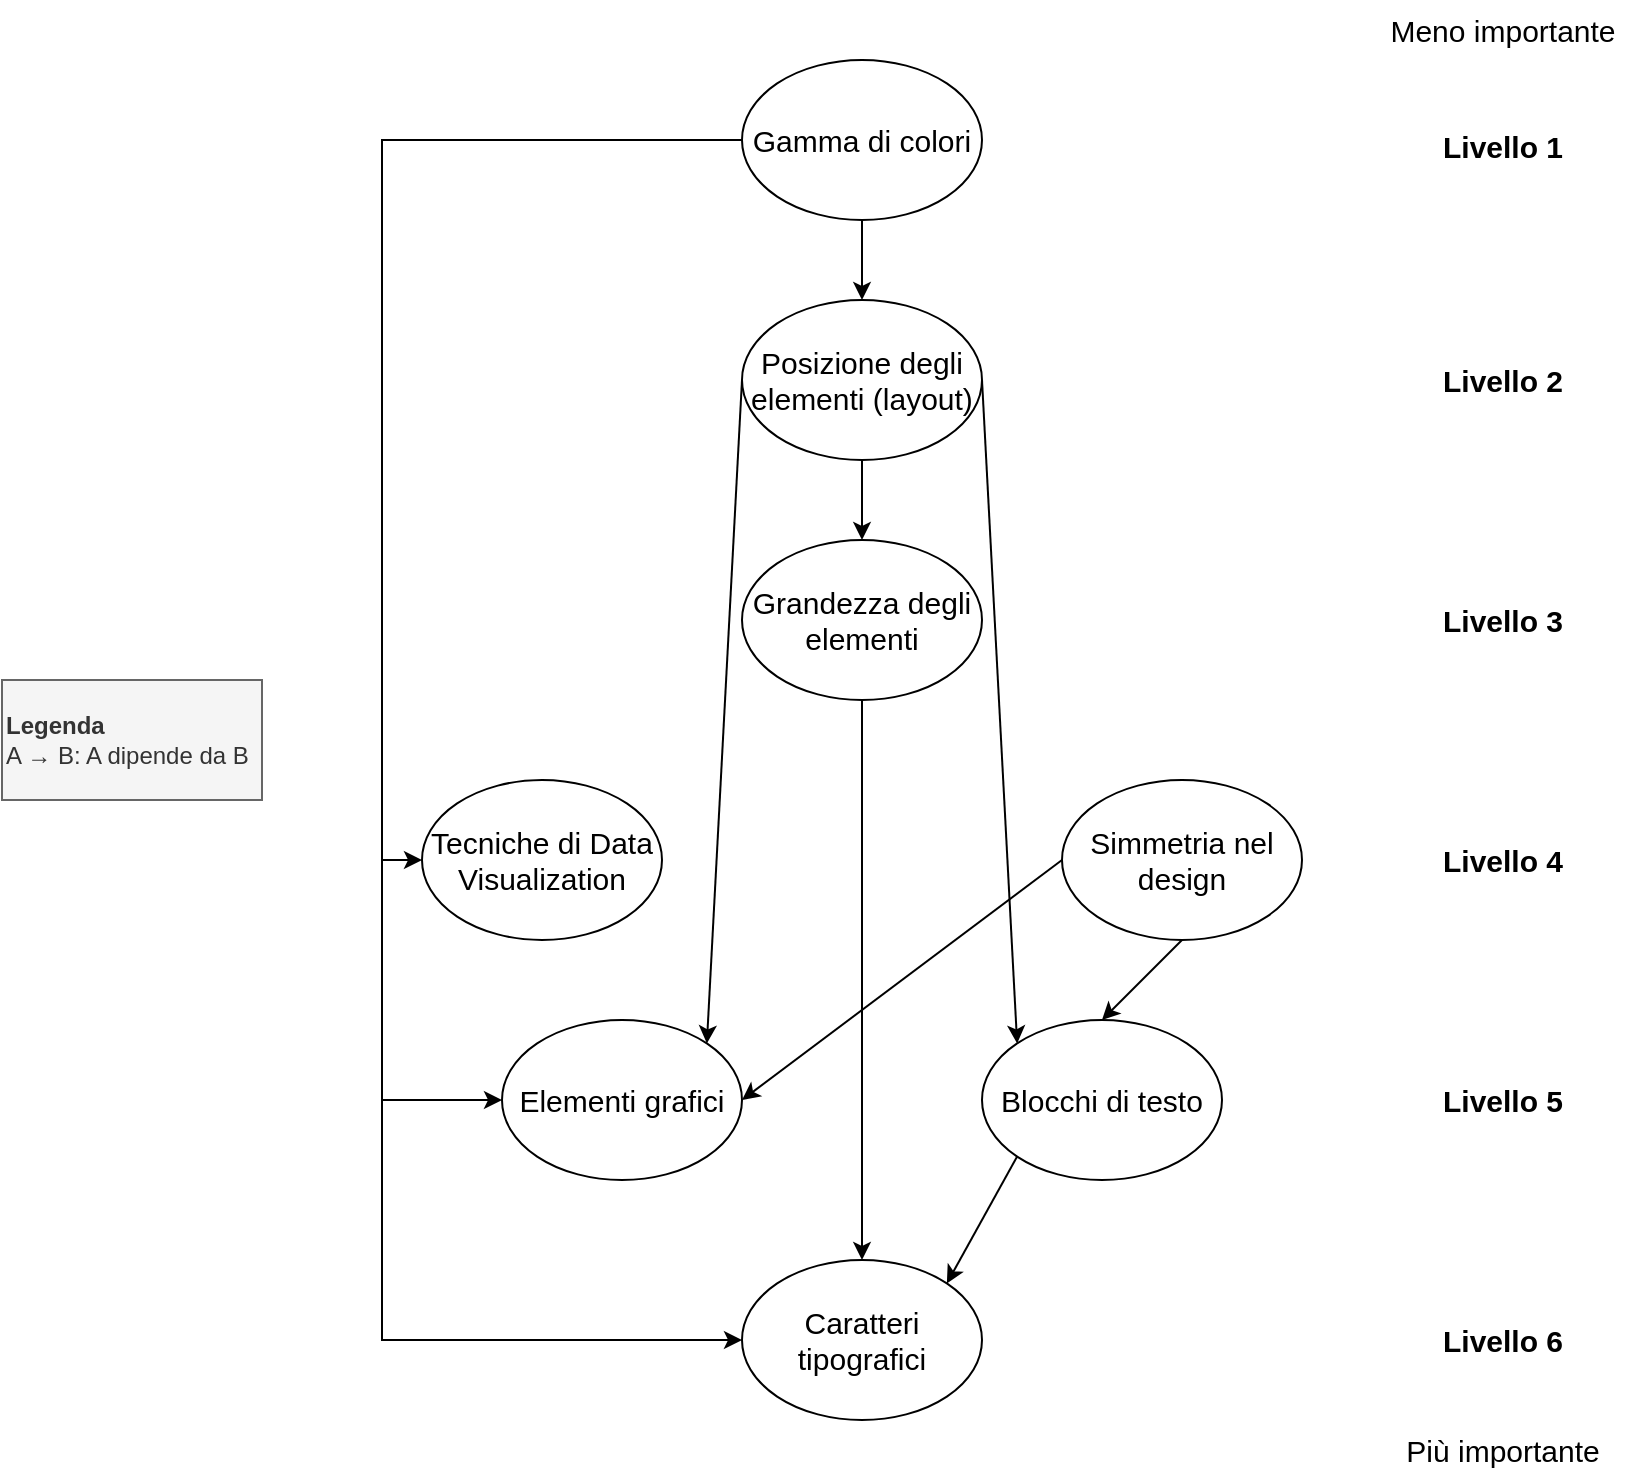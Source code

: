 <mxfile version="24.7.6">
  <diagram name="Page-1" id="NWfVcEyX7WPIl7G1nO2M">
    <mxGraphModel dx="2260" dy="589" grid="1" gridSize="10" guides="1" tooltips="1" connect="1" arrows="1" fold="1" page="1" pageScale="1" pageWidth="827" pageHeight="1169" math="0" shadow="0">
      <root>
        <mxCell id="0" />
        <mxCell id="1" parent="0" />
        <mxCell id="8taAzl_GxbEp-pjDoAud-1" value="&lt;div style=&quot;font-size: 13px;&quot;&gt;&lt;font style=&quot;font-size: 15px;&quot;&gt;Tecniche di Data Visualization&lt;br&gt;&lt;/font&gt;&lt;/div&gt;" style="ellipse;whiteSpace=wrap;html=1;" parent="1" vertex="1">
          <mxGeometry x="160" y="520" width="120" height="80" as="geometry" />
        </mxCell>
        <mxCell id="8taAzl_GxbEp-pjDoAud-9" style="edgeStyle=orthogonalEdgeStyle;rounded=0;orthogonalLoop=1;jettySize=auto;html=1;exitX=0.5;exitY=1;exitDx=0;exitDy=0;entryX=0.5;entryY=0;entryDx=0;entryDy=0;" parent="1" source="8taAzl_GxbEp-pjDoAud-2" target="8taAzl_GxbEp-pjDoAud-4" edge="1">
          <mxGeometry relative="1" as="geometry" />
        </mxCell>
        <mxCell id="DTEkQCMT2aQcSbh0orVR-10" style="edgeStyle=orthogonalEdgeStyle;rounded=0;orthogonalLoop=1;jettySize=auto;html=1;exitX=0;exitY=0.5;exitDx=0;exitDy=0;entryX=0;entryY=0.5;entryDx=0;entryDy=0;" edge="1" parent="1" source="8taAzl_GxbEp-pjDoAud-2" target="8taAzl_GxbEp-pjDoAud-1">
          <mxGeometry relative="1" as="geometry" />
        </mxCell>
        <mxCell id="DTEkQCMT2aQcSbh0orVR-11" style="edgeStyle=orthogonalEdgeStyle;rounded=0;orthogonalLoop=1;jettySize=auto;html=1;exitX=0;exitY=0.5;exitDx=0;exitDy=0;entryX=0;entryY=0.5;entryDx=0;entryDy=0;" edge="1" parent="1" source="8taAzl_GxbEp-pjDoAud-2" target="DTEkQCMT2aQcSbh0orVR-3">
          <mxGeometry relative="1" as="geometry">
            <Array as="points">
              <mxPoint x="140" y="200" />
              <mxPoint x="140" y="680" />
            </Array>
          </mxGeometry>
        </mxCell>
        <mxCell id="DTEkQCMT2aQcSbh0orVR-12" style="edgeStyle=orthogonalEdgeStyle;rounded=0;orthogonalLoop=1;jettySize=auto;html=1;exitX=0;exitY=0.5;exitDx=0;exitDy=0;entryX=0;entryY=0.5;entryDx=0;entryDy=0;" edge="1" parent="1" source="8taAzl_GxbEp-pjDoAud-2" target="8taAzl_GxbEp-pjDoAud-6">
          <mxGeometry relative="1" as="geometry">
            <Array as="points">
              <mxPoint x="140" y="200" />
              <mxPoint x="140" y="800" />
            </Array>
          </mxGeometry>
        </mxCell>
        <mxCell id="8taAzl_GxbEp-pjDoAud-2" value="&lt;font style=&quot;font-size: 15px;&quot;&gt;Gamma di colori&lt;/font&gt;" style="ellipse;whiteSpace=wrap;html=1;" parent="1" vertex="1">
          <mxGeometry x="320" y="160" width="120" height="80" as="geometry" />
        </mxCell>
        <mxCell id="DTEkQCMT2aQcSbh0orVR-7" style="rounded=0;orthogonalLoop=1;jettySize=auto;html=1;exitX=0;exitY=0.5;exitDx=0;exitDy=0;entryX=1;entryY=0.5;entryDx=0;entryDy=0;" edge="1" parent="1" source="8taAzl_GxbEp-pjDoAud-3" target="DTEkQCMT2aQcSbh0orVR-3">
          <mxGeometry relative="1" as="geometry" />
        </mxCell>
        <mxCell id="DTEkQCMT2aQcSbh0orVR-8" style="rounded=0;orthogonalLoop=1;jettySize=auto;html=1;exitX=0.5;exitY=1;exitDx=0;exitDy=0;entryX=0.5;entryY=0;entryDx=0;entryDy=0;" edge="1" parent="1" source="8taAzl_GxbEp-pjDoAud-3" target="DTEkQCMT2aQcSbh0orVR-4">
          <mxGeometry relative="1" as="geometry" />
        </mxCell>
        <mxCell id="8taAzl_GxbEp-pjDoAud-3" value="&lt;font style=&quot;font-size: 15px;&quot;&gt;Simmetria nel design&lt;br&gt;&lt;/font&gt;" style="ellipse;whiteSpace=wrap;html=1;" parent="1" vertex="1">
          <mxGeometry x="480" y="520" width="120" height="80" as="geometry" />
        </mxCell>
        <mxCell id="8taAzl_GxbEp-pjDoAud-10" style="edgeStyle=orthogonalEdgeStyle;rounded=0;orthogonalLoop=1;jettySize=auto;html=1;exitX=0.5;exitY=1;exitDx=0;exitDy=0;entryX=0.5;entryY=0;entryDx=0;entryDy=0;" parent="1" source="8taAzl_GxbEp-pjDoAud-4" target="8taAzl_GxbEp-pjDoAud-5" edge="1">
          <mxGeometry relative="1" as="geometry" />
        </mxCell>
        <mxCell id="8taAzl_GxbEp-pjDoAud-4" value="&lt;font style=&quot;font-size: 15px;&quot;&gt;Posizione degli elementi (layout)&lt;br&gt;&lt;/font&gt;" style="ellipse;whiteSpace=wrap;html=1;" parent="1" vertex="1">
          <mxGeometry x="320" y="280" width="120" height="80" as="geometry" />
        </mxCell>
        <mxCell id="8taAzl_GxbEp-pjDoAud-11" style="edgeStyle=orthogonalEdgeStyle;rounded=0;orthogonalLoop=1;jettySize=auto;html=1;exitX=0.5;exitY=1;exitDx=0;exitDy=0;entryX=0.5;entryY=0;entryDx=0;entryDy=0;" parent="1" source="8taAzl_GxbEp-pjDoAud-5" target="8taAzl_GxbEp-pjDoAud-6" edge="1">
          <mxGeometry relative="1" as="geometry" />
        </mxCell>
        <mxCell id="DTEkQCMT2aQcSbh0orVR-5" style="rounded=0;orthogonalLoop=1;jettySize=auto;html=1;exitX=0;exitY=0.5;exitDx=0;exitDy=0;entryX=1;entryY=0;entryDx=0;entryDy=0;" edge="1" parent="1" source="8taAzl_GxbEp-pjDoAud-4" target="DTEkQCMT2aQcSbh0orVR-3">
          <mxGeometry relative="1" as="geometry" />
        </mxCell>
        <mxCell id="DTEkQCMT2aQcSbh0orVR-6" style="rounded=0;orthogonalLoop=1;jettySize=auto;html=1;exitX=1;exitY=0.5;exitDx=0;exitDy=0;entryX=0;entryY=0;entryDx=0;entryDy=0;" edge="1" parent="1" source="8taAzl_GxbEp-pjDoAud-4" target="DTEkQCMT2aQcSbh0orVR-4">
          <mxGeometry relative="1" as="geometry" />
        </mxCell>
        <mxCell id="8taAzl_GxbEp-pjDoAud-5" value="&lt;font style=&quot;font-size: 15px;&quot;&gt;Grandezza degli elementi&lt;/font&gt;" style="ellipse;whiteSpace=wrap;html=1;" parent="1" vertex="1">
          <mxGeometry x="320" y="400" width="120" height="80" as="geometry" />
        </mxCell>
        <mxCell id="8taAzl_GxbEp-pjDoAud-6" value="&lt;font style=&quot;font-size: 15px;&quot;&gt;Caratteri tipografici&lt;/font&gt;" style="ellipse;whiteSpace=wrap;html=1;" parent="1" vertex="1">
          <mxGeometry x="320" y="760" width="120" height="80" as="geometry" />
        </mxCell>
        <mxCell id="8taAzl_GxbEp-pjDoAud-15" value="Livello 1" style="text;html=1;align=center;verticalAlign=middle;resizable=0;points=[];autosize=1;strokeColor=none;fillColor=none;fontSize=15;fontStyle=1" parent="1" vertex="1">
          <mxGeometry x="660" y="188" width="80" height="30" as="geometry" />
        </mxCell>
        <mxCell id="8taAzl_GxbEp-pjDoAud-16" value="Livello 2" style="text;html=1;align=center;verticalAlign=middle;resizable=0;points=[];autosize=1;strokeColor=none;fillColor=none;fontSize=15;fontStyle=1" parent="1" vertex="1">
          <mxGeometry x="660" y="305" width="80" height="30" as="geometry" />
        </mxCell>
        <mxCell id="8taAzl_GxbEp-pjDoAud-18" value="Livello 3" style="text;html=1;align=center;verticalAlign=middle;resizable=0;points=[];autosize=1;strokeColor=none;fillColor=none;fontSize=15;fontStyle=1" parent="1" vertex="1">
          <mxGeometry x="660" y="425" width="80" height="30" as="geometry" />
        </mxCell>
        <mxCell id="8taAzl_GxbEp-pjDoAud-19" value="Livello 4" style="text;html=1;align=center;verticalAlign=middle;resizable=0;points=[];autosize=1;strokeColor=none;fillColor=none;fontSize=15;fontStyle=1" parent="1" vertex="1">
          <mxGeometry x="660" y="545" width="80" height="30" as="geometry" />
        </mxCell>
        <mxCell id="8taAzl_GxbEp-pjDoAud-20" value="Meno importante" style="text;html=1;align=center;verticalAlign=middle;resizable=0;points=[];autosize=1;strokeColor=none;fillColor=none;fontSize=15;" parent="1" vertex="1">
          <mxGeometry x="630" y="130" width="140" height="30" as="geometry" />
        </mxCell>
        <mxCell id="8taAzl_GxbEp-pjDoAud-21" value="Più importante" style="text;html=1;align=center;verticalAlign=middle;resizable=0;points=[];autosize=1;strokeColor=none;fillColor=none;fontSize=15;" parent="1" vertex="1">
          <mxGeometry x="640" y="840" width="120" height="30" as="geometry" />
        </mxCell>
        <mxCell id="8taAzl_GxbEp-pjDoAud-22" value="&lt;div&gt;&lt;b&gt;Legenda&lt;/b&gt;&lt;/div&gt;&lt;div&gt;A → B: A dipende da B&lt;br&gt;&lt;/div&gt;" style="text;html=1;align=left;verticalAlign=middle;whiteSpace=wrap;rounded=0;fillColor=#f5f5f5;fontColor=#333333;strokeColor=#666666;" parent="1" vertex="1">
          <mxGeometry x="-50" y="470" width="130" height="60" as="geometry" />
        </mxCell>
        <mxCell id="DTEkQCMT2aQcSbh0orVR-1" value="Livello 5" style="text;html=1;align=center;verticalAlign=middle;resizable=0;points=[];autosize=1;strokeColor=none;fillColor=none;fontSize=15;fontStyle=1" vertex="1" parent="1">
          <mxGeometry x="660" y="665" width="80" height="30" as="geometry" />
        </mxCell>
        <mxCell id="DTEkQCMT2aQcSbh0orVR-2" value="Livello 6" style="text;html=1;align=center;verticalAlign=middle;resizable=0;points=[];autosize=1;strokeColor=none;fillColor=none;fontSize=15;fontStyle=1" vertex="1" parent="1">
          <mxGeometry x="660" y="785" width="80" height="30" as="geometry" />
        </mxCell>
        <mxCell id="DTEkQCMT2aQcSbh0orVR-3" value="&lt;font style=&quot;font-size: 15px;&quot;&gt;Elementi grafici&lt;/font&gt;" style="ellipse;whiteSpace=wrap;html=1;" vertex="1" parent="1">
          <mxGeometry x="200" y="640" width="120" height="80" as="geometry" />
        </mxCell>
        <mxCell id="DTEkQCMT2aQcSbh0orVR-9" style="rounded=0;orthogonalLoop=1;jettySize=auto;html=1;exitX=0;exitY=1;exitDx=0;exitDy=0;entryX=1;entryY=0;entryDx=0;entryDy=0;" edge="1" parent="1" source="DTEkQCMT2aQcSbh0orVR-4" target="8taAzl_GxbEp-pjDoAud-6">
          <mxGeometry relative="1" as="geometry" />
        </mxCell>
        <mxCell id="DTEkQCMT2aQcSbh0orVR-4" value="&lt;font style=&quot;font-size: 15px;&quot;&gt;Blocchi di testo&lt;/font&gt;" style="ellipse;whiteSpace=wrap;html=1;" vertex="1" parent="1">
          <mxGeometry x="440" y="640" width="120" height="80" as="geometry" />
        </mxCell>
      </root>
    </mxGraphModel>
  </diagram>
</mxfile>
